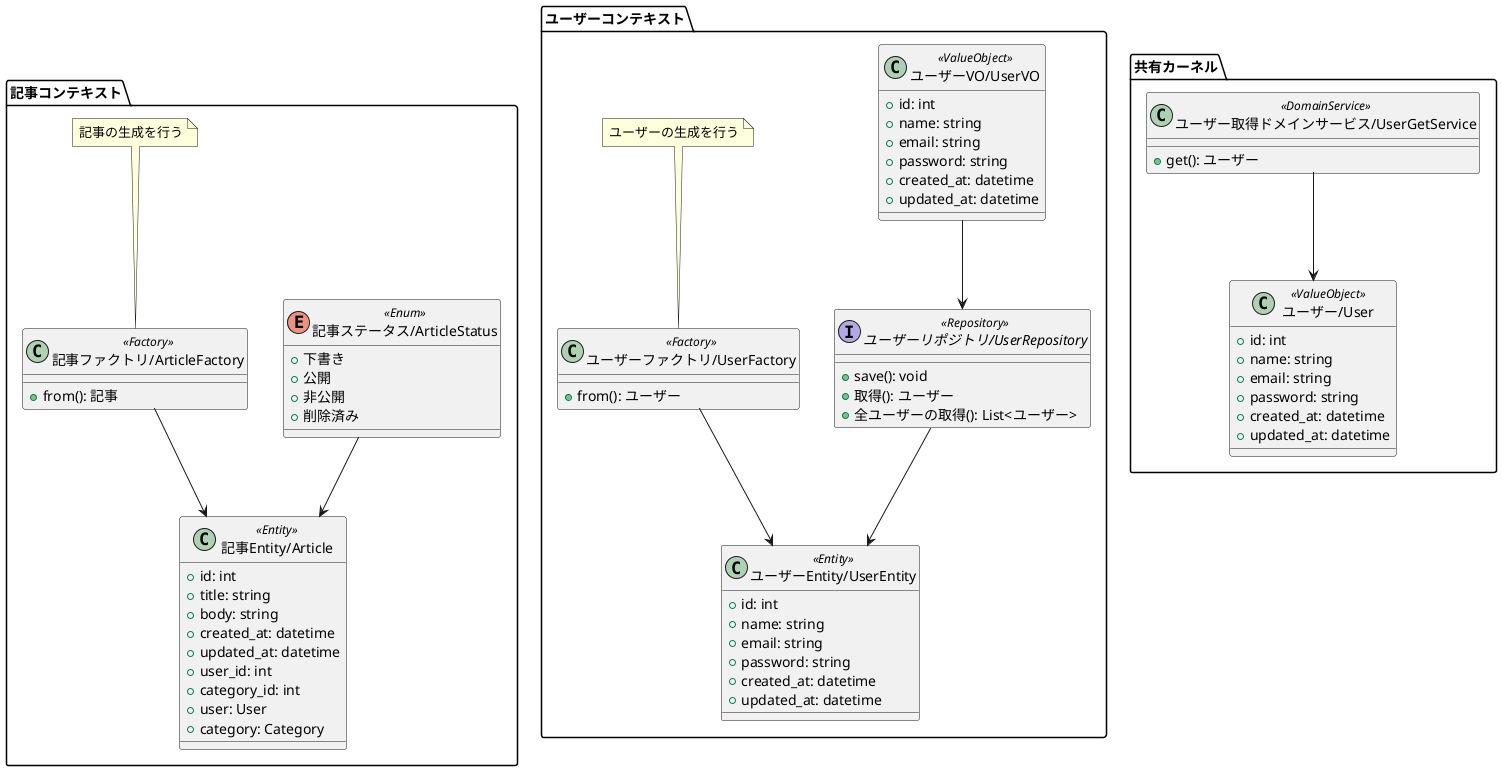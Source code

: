 @startuml

package 記事コンテキスト{

class 記事 as "記事Entity/Article" << Entity >>{
    + id: int
    + title: string
    + body: string
    + created_at: datetime
    + updated_at: datetime
    + user_id: int
    + category_id: int
    + user: User
    + category: Category
}

enum 記事ステータス as "記事ステータス/ArticleStatus" << Enum >> {
    + 下書き
    + 公開
    + 非公開
    + 削除済み
}

class 記事ファクトリ as "記事ファクトリ/ArticleFactory" << Factory >> {
    + from(): 記事
}
note top of 記事ファクトリ
    記事の生成を行う
end note

記事ステータス --> 記事
記事ファクトリ --> 記事

}

package ユーザーコンテキスト{


class ユーザー as "ユーザーEntity/UserEntity" << Entity >>{
    + id: int
    + name: string
    + email: string
    + password: string
    + created_at: datetime
    + updated_at: datetime
}

class ユーザーVO as "ユーザーVO/UserVO" << ValueObject >>{
    + id: int
    + name: string
    + email: string
    + password: string
    + created_at: datetime
    + updated_at: datetime
}

class ユーザーファクトリ as "ユーザーファクトリ/UserFactory" << Factory >> {
    + from(): ユーザー
}
note top of ユーザーファクトリ
    ユーザーの生成を行う
end note

interface ユーザーリポジトリ as "ユーザーリポジトリ/UserRepository" << Repository >> {
    + save(): void
    + 取得(): ユーザー
    + 全ユーザーの取得(): List<ユーザー>

}

ユーザーリポジトリ --> ユーザー
ユーザーファクトリ --> ユーザー
ユーザーVO --> ユーザーリポジトリ
}

package 共有カーネル{   

class ユーザー as "ユーザー/User" << ValueObject >>{
    + id: int
    + name: string
    + email: string
    + password: string
    + created_at: datetime
    + updated_at: datetime
}
class ユーザー取得ドメインサービス as "ユーザー取得ドメインサービス/UserGetService" << DomainService >> {
    + get(): ユーザー   
}
ユーザー取得ドメインサービス --> ユーザー
}




@enduml